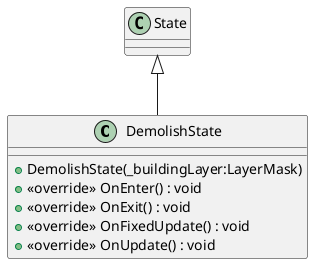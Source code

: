 @startuml
class DemolishState {
    + DemolishState(_buildingLayer:LayerMask)
    + <<override>> OnEnter() : void
    + <<override>> OnExit() : void
    + <<override>> OnFixedUpdate() : void
    + <<override>> OnUpdate() : void
}
State <|-- DemolishState
@enduml
